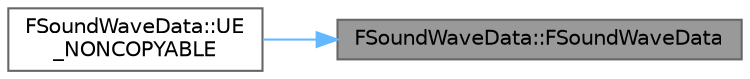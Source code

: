 digraph "FSoundWaveData::FSoundWaveData"
{
 // INTERACTIVE_SVG=YES
 // LATEX_PDF_SIZE
  bgcolor="transparent";
  edge [fontname=Helvetica,fontsize=10,labelfontname=Helvetica,labelfontsize=10];
  node [fontname=Helvetica,fontsize=10,shape=box,height=0.2,width=0.4];
  rankdir="RL";
  Node1 [id="Node000001",label="FSoundWaveData::FSoundWaveData",height=0.2,width=0.4,color="gray40", fillcolor="grey60", style="filled", fontcolor="black",tooltip=" "];
  Node1 -> Node2 [id="edge1_Node000001_Node000002",dir="back",color="steelblue1",style="solid",tooltip=" "];
  Node2 [id="Node000002",label="FSoundWaveData::UE\l_NONCOPYABLE",height=0.2,width=0.4,color="grey40", fillcolor="white", style="filled",URL="$d3/da7/classFSoundWaveData.html#ae5ed3a134668a9c62456660b87c7570f",tooltip=" "];
}
